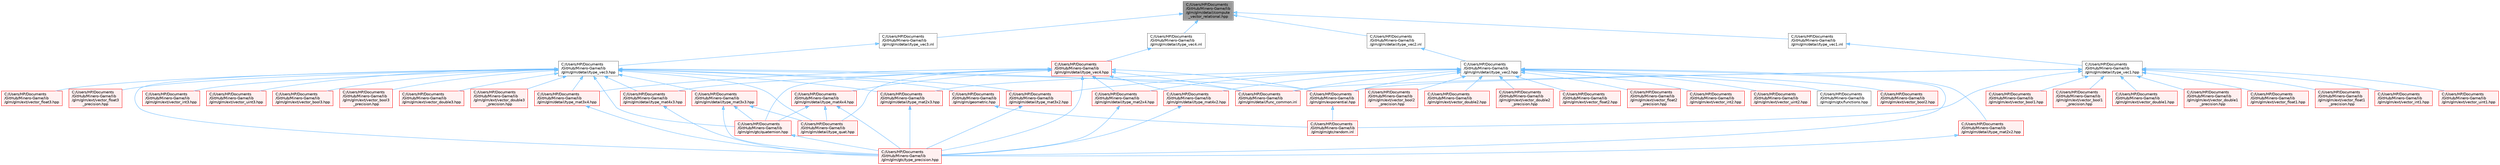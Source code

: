 digraph "C:/Users/HP/Documents/GitHub/Minero-Game/lib/glm/glm/detail/compute_vector_relational.hpp"
{
 // LATEX_PDF_SIZE
  bgcolor="transparent";
  edge [fontname=Helvetica,fontsize=10,labelfontname=Helvetica,labelfontsize=10];
  node [fontname=Helvetica,fontsize=10,shape=box,height=0.2,width=0.4];
  Node1 [id="Node000001",label="C:/Users/HP/Documents\l/GitHub/Minero-Game/lib\l/glm/glm/detail/compute\l_vector_relational.hpp",height=0.2,width=0.4,color="gray40", fillcolor="grey60", style="filled", fontcolor="black",tooltip=" "];
  Node1 -> Node2 [id="edge163_Node000001_Node000002",dir="back",color="steelblue1",style="solid",tooltip=" "];
  Node2 [id="Node000002",label="C:/Users/HP/Documents\l/GitHub/Minero-Game/lib\l/glm/glm/detail/type_vec1.inl",height=0.2,width=0.4,color="grey40", fillcolor="white", style="filled",URL="$lib_2glm_2glm_2detail_2type__vec1_8inl.html",tooltip=" "];
  Node2 -> Node3 [id="edge164_Node000002_Node000003",dir="back",color="steelblue1",style="solid",tooltip=" "];
  Node3 [id="Node000003",label="C:/Users/HP/Documents\l/GitHub/Minero-Game/lib\l/glm/glm/detail/type_vec1.hpp",height=0.2,width=0.4,color="grey40", fillcolor="white", style="filled",URL="$lib_2glm_2glm_2detail_2type__vec1_8hpp.html",tooltip=" "];
  Node3 -> Node4 [id="edge165_Node000003_Node000004",dir="back",color="steelblue1",style="solid",tooltip=" "];
  Node4 [id="Node000004",label="C:/Users/HP/Documents\l/GitHub/Minero-Game/lib\l/glm/glm/detail/func_common.inl",height=0.2,width=0.4,color="red", fillcolor="#FFF0F0", style="filled",URL="$lib_2glm_2glm_2detail_2func__common_8inl.html",tooltip=" "];
  Node3 -> Node169 [id="edge166_Node000003_Node000169",dir="back",color="steelblue1",style="solid",tooltip=" "];
  Node169 [id="Node000169",label="C:/Users/HP/Documents\l/GitHub/Minero-Game/lib\l/glm/glm/exponential.hpp",height=0.2,width=0.4,color="red", fillcolor="#FFF0F0", style="filled",URL="$lib_2glm_2glm_2exponential_8hpp.html",tooltip=" "];
  Node169 -> Node134 [id="edge167_Node000169_Node000134",dir="back",color="steelblue1",style="solid",tooltip=" "];
  Node134 [id="Node000134",label="C:/Users/HP/Documents\l/GitHub/Minero-Game/lib\l/glm/glm/gtc/random.inl",height=0.2,width=0.4,color="red", fillcolor="#FFF0F0", style="filled",URL="$lib_2glm_2glm_2gtc_2random_8inl.html",tooltip=" "];
  Node3 -> Node173 [id="edge168_Node000003_Node000173",dir="back",color="steelblue1",style="solid",tooltip=" "];
  Node173 [id="Node000173",label="C:/Users/HP/Documents\l/GitHub/Minero-Game/lib\l/glm/glm/ext/vector_bool1.hpp",height=0.2,width=0.4,color="red", fillcolor="#FFF0F0", style="filled",URL="$lib_2glm_2glm_2ext_2vector__bool1_8hpp.html",tooltip=" "];
  Node3 -> Node175 [id="edge169_Node000003_Node000175",dir="back",color="steelblue1",style="solid",tooltip=" "];
  Node175 [id="Node000175",label="C:/Users/HP/Documents\l/GitHub/Minero-Game/lib\l/glm/glm/ext/vector_bool1\l_precision.hpp",height=0.2,width=0.4,color="red", fillcolor="#FFF0F0", style="filled",URL="$lib_2glm_2glm_2ext_2vector__bool1__precision_8hpp.html",tooltip=" "];
  Node3 -> Node176 [id="edge170_Node000003_Node000176",dir="back",color="steelblue1",style="solid",tooltip=" "];
  Node176 [id="Node000176",label="C:/Users/HP/Documents\l/GitHub/Minero-Game/lib\l/glm/glm/ext/vector_double1.hpp",height=0.2,width=0.4,color="red", fillcolor="#FFF0F0", style="filled",URL="$lib_2glm_2glm_2ext_2vector__double1_8hpp.html",tooltip=" "];
  Node3 -> Node177 [id="edge171_Node000003_Node000177",dir="back",color="steelblue1",style="solid",tooltip=" "];
  Node177 [id="Node000177",label="C:/Users/HP/Documents\l/GitHub/Minero-Game/lib\l/glm/glm/ext/vector_double1\l_precision.hpp",height=0.2,width=0.4,color="red", fillcolor="#FFF0F0", style="filled",URL="$lib_2glm_2glm_2ext_2vector__double1__precision_8hpp.html",tooltip=" "];
  Node3 -> Node178 [id="edge172_Node000003_Node000178",dir="back",color="steelblue1",style="solid",tooltip=" "];
  Node178 [id="Node000178",label="C:/Users/HP/Documents\l/GitHub/Minero-Game/lib\l/glm/glm/ext/vector_float1.hpp",height=0.2,width=0.4,color="red", fillcolor="#FFF0F0", style="filled",URL="$lib_2glm_2glm_2ext_2vector__float1_8hpp.html",tooltip=" "];
  Node3 -> Node179 [id="edge173_Node000003_Node000179",dir="back",color="steelblue1",style="solid",tooltip=" "];
  Node179 [id="Node000179",label="C:/Users/HP/Documents\l/GitHub/Minero-Game/lib\l/glm/glm/ext/vector_float1\l_precision.hpp",height=0.2,width=0.4,color="red", fillcolor="#FFF0F0", style="filled",URL="$lib_2glm_2glm_2ext_2vector__float1__precision_8hpp.html",tooltip=" "];
  Node3 -> Node180 [id="edge174_Node000003_Node000180",dir="back",color="steelblue1",style="solid",tooltip=" "];
  Node180 [id="Node000180",label="C:/Users/HP/Documents\l/GitHub/Minero-Game/lib\l/glm/glm/ext/vector_int1.hpp",height=0.2,width=0.4,color="red", fillcolor="#FFF0F0", style="filled",URL="$lib_2glm_2glm_2ext_2vector__int1_8hpp.html",tooltip=" "];
  Node3 -> Node182 [id="edge175_Node000003_Node000182",dir="back",color="steelblue1",style="solid",tooltip=" "];
  Node182 [id="Node000182",label="C:/Users/HP/Documents\l/GitHub/Minero-Game/lib\l/glm/glm/ext/vector_uint1.hpp",height=0.2,width=0.4,color="red", fillcolor="#FFF0F0", style="filled",URL="$lib_2glm_2glm_2ext_2vector__uint1_8hpp.html",tooltip=" "];
  Node3 -> Node134 [id="edge176_Node000003_Node000134",dir="back",color="steelblue1",style="solid",tooltip=" "];
  Node1 -> Node184 [id="edge177_Node000001_Node000184",dir="back",color="steelblue1",style="solid",tooltip=" "];
  Node184 [id="Node000184",label="C:/Users/HP/Documents\l/GitHub/Minero-Game/lib\l/glm/glm/detail/type_vec2.inl",height=0.2,width=0.4,color="grey40", fillcolor="white", style="filled",URL="$lib_2glm_2glm_2detail_2type__vec2_8inl.html",tooltip=" "];
  Node184 -> Node185 [id="edge178_Node000184_Node000185",dir="back",color="steelblue1",style="solid",tooltip=" "];
  Node185 [id="Node000185",label="C:/Users/HP/Documents\l/GitHub/Minero-Game/lib\l/glm/glm/detail/type_vec2.hpp",height=0.2,width=0.4,color="grey40", fillcolor="white", style="filled",URL="$lib_2glm_2glm_2detail_2type__vec2_8hpp.html",tooltip=" "];
  Node185 -> Node4 [id="edge179_Node000185_Node000004",dir="back",color="steelblue1",style="solid",tooltip=" "];
  Node185 -> Node14 [id="edge180_Node000185_Node000014",dir="back",color="steelblue1",style="solid",tooltip=" "];
  Node14 [id="Node000014",label="C:/Users/HP/Documents\l/GitHub/Minero-Game/lib\l/glm/glm/detail/type_mat2x2.hpp",height=0.2,width=0.4,color="red", fillcolor="#FFF0F0", style="filled",URL="$lib_2glm_2glm_2detail_2type__mat2x2_8hpp.html",tooltip=" "];
  Node14 -> Node85 [id="edge181_Node000014_Node000085",dir="back",color="steelblue1",style="solid",tooltip=" "];
  Node85 [id="Node000085",label="C:/Users/HP/Documents\l/GitHub/Minero-Game/lib\l/glm/glm/gtc/type_precision.hpp",height=0.2,width=0.4,color="red", fillcolor="#FFF0F0", style="filled",URL="$lib_2glm_2glm_2gtc_2type__precision_8hpp.html",tooltip=" "];
  Node185 -> Node186 [id="edge182_Node000185_Node000186",dir="back",color="steelblue1",style="solid",tooltip=" "];
  Node186 [id="Node000186",label="C:/Users/HP/Documents\l/GitHub/Minero-Game/lib\l/glm/glm/detail/type_mat2x3.hpp",height=0.2,width=0.4,color="red", fillcolor="#FFF0F0", style="filled",URL="$lib_2glm_2glm_2detail_2type__mat2x3_8hpp.html",tooltip=" "];
  Node186 -> Node85 [id="edge183_Node000186_Node000085",dir="back",color="steelblue1",style="solid",tooltip=" "];
  Node185 -> Node196 [id="edge184_Node000185_Node000196",dir="back",color="steelblue1",style="solid",tooltip=" "];
  Node196 [id="Node000196",label="C:/Users/HP/Documents\l/GitHub/Minero-Game/lib\l/glm/glm/detail/type_mat2x4.hpp",height=0.2,width=0.4,color="red", fillcolor="#FFF0F0", style="filled",URL="$lib_2glm_2glm_2detail_2type__mat2x4_8hpp.html",tooltip=" "];
  Node196 -> Node85 [id="edge185_Node000196_Node000085",dir="back",color="steelblue1",style="solid",tooltip=" "];
  Node185 -> Node206 [id="edge186_Node000185_Node000206",dir="back",color="steelblue1",style="solid",tooltip=" "];
  Node206 [id="Node000206",label="C:/Users/HP/Documents\l/GitHub/Minero-Game/lib\l/glm/glm/detail/type_mat3x2.hpp",height=0.2,width=0.4,color="red", fillcolor="#FFF0F0", style="filled",URL="$lib_2glm_2glm_2detail_2type__mat3x2_8hpp.html",tooltip=" "];
  Node206 -> Node85 [id="edge187_Node000206_Node000085",dir="back",color="steelblue1",style="solid",tooltip=" "];
  Node185 -> Node216 [id="edge188_Node000185_Node000216",dir="back",color="steelblue1",style="solid",tooltip=" "];
  Node216 [id="Node000216",label="C:/Users/HP/Documents\l/GitHub/Minero-Game/lib\l/glm/glm/detail/type_mat4x2.hpp",height=0.2,width=0.4,color="red", fillcolor="#FFF0F0", style="filled",URL="$lib_2glm_2glm_2detail_2type__mat4x2_8hpp.html",tooltip=" "];
  Node216 -> Node85 [id="edge189_Node000216_Node000085",dir="back",color="steelblue1",style="solid",tooltip=" "];
  Node185 -> Node169 [id="edge190_Node000185_Node000169",dir="back",color="steelblue1",style="solid",tooltip=" "];
  Node185 -> Node220 [id="edge191_Node000185_Node000220",dir="back",color="steelblue1",style="solid",tooltip=" "];
  Node220 [id="Node000220",label="C:/Users/HP/Documents\l/GitHub/Minero-Game/lib\l/glm/glm/ext/vector_bool2.hpp",height=0.2,width=0.4,color="red", fillcolor="#FFF0F0", style="filled",URL="$lib_2glm_2glm_2ext_2vector__bool2_8hpp.html",tooltip=" "];
  Node185 -> Node222 [id="edge192_Node000185_Node000222",dir="back",color="steelblue1",style="solid",tooltip=" "];
  Node222 [id="Node000222",label="C:/Users/HP/Documents\l/GitHub/Minero-Game/lib\l/glm/glm/ext/vector_bool2\l_precision.hpp",height=0.2,width=0.4,color="red", fillcolor="#FFF0F0", style="filled",URL="$lib_2glm_2glm_2ext_2vector__bool2__precision_8hpp.html",tooltip=" "];
  Node185 -> Node223 [id="edge193_Node000185_Node000223",dir="back",color="steelblue1",style="solid",tooltip=" "];
  Node223 [id="Node000223",label="C:/Users/HP/Documents\l/GitHub/Minero-Game/lib\l/glm/glm/ext/vector_double2.hpp",height=0.2,width=0.4,color="red", fillcolor="#FFF0F0", style="filled",URL="$lib_2glm_2glm_2ext_2vector__double2_8hpp.html",tooltip=" "];
  Node185 -> Node224 [id="edge194_Node000185_Node000224",dir="back",color="steelblue1",style="solid",tooltip=" "];
  Node224 [id="Node000224",label="C:/Users/HP/Documents\l/GitHub/Minero-Game/lib\l/glm/glm/ext/vector_double2\l_precision.hpp",height=0.2,width=0.4,color="red", fillcolor="#FFF0F0", style="filled",URL="$lib_2glm_2glm_2ext_2vector__double2__precision_8hpp.html",tooltip=" "];
  Node185 -> Node225 [id="edge195_Node000185_Node000225",dir="back",color="steelblue1",style="solid",tooltip=" "];
  Node225 [id="Node000225",label="C:/Users/HP/Documents\l/GitHub/Minero-Game/lib\l/glm/glm/ext/vector_float2.hpp",height=0.2,width=0.4,color="red", fillcolor="#FFF0F0", style="filled",URL="$lib_2glm_2glm_2ext_2vector__float2_8hpp.html",tooltip=" "];
  Node185 -> Node226 [id="edge196_Node000185_Node000226",dir="back",color="steelblue1",style="solid",tooltip=" "];
  Node226 [id="Node000226",label="C:/Users/HP/Documents\l/GitHub/Minero-Game/lib\l/glm/glm/ext/vector_float2\l_precision.hpp",height=0.2,width=0.4,color="red", fillcolor="#FFF0F0", style="filled",URL="$lib_2glm_2glm_2ext_2vector__float2__precision_8hpp.html",tooltip=" "];
  Node185 -> Node227 [id="edge197_Node000185_Node000227",dir="back",color="steelblue1",style="solid",tooltip=" "];
  Node227 [id="Node000227",label="C:/Users/HP/Documents\l/GitHub/Minero-Game/lib\l/glm/glm/ext/vector_int2.hpp",height=0.2,width=0.4,color="red", fillcolor="#FFF0F0", style="filled",URL="$lib_2glm_2glm_2ext_2vector__int2_8hpp.html",tooltip=" "];
  Node185 -> Node229 [id="edge198_Node000185_Node000229",dir="back",color="steelblue1",style="solid",tooltip=" "];
  Node229 [id="Node000229",label="C:/Users/HP/Documents\l/GitHub/Minero-Game/lib\l/glm/glm/ext/vector_uint2.hpp",height=0.2,width=0.4,color="red", fillcolor="#FFF0F0", style="filled",URL="$lib_2glm_2glm_2ext_2vector__uint2_8hpp.html",tooltip=" "];
  Node185 -> Node85 [id="edge199_Node000185_Node000085",dir="back",color="steelblue1",style="solid",tooltip=" "];
  Node185 -> Node172 [id="edge200_Node000185_Node000172",dir="back",color="steelblue1",style="solid",tooltip=" "];
  Node172 [id="Node000172",label="C:/Users/HP/Documents\l/GitHub/Minero-Game/lib\l/glm/glm/gtx/functions.hpp",height=0.2,width=0.4,color="grey40", fillcolor="white", style="filled",URL="$lib_2glm_2glm_2gtx_2functions_8hpp.html",tooltip=" "];
  Node1 -> Node231 [id="edge201_Node000001_Node000231",dir="back",color="steelblue1",style="solid",tooltip=" "];
  Node231 [id="Node000231",label="C:/Users/HP/Documents\l/GitHub/Minero-Game/lib\l/glm/glm/detail/type_vec3.inl",height=0.2,width=0.4,color="grey40", fillcolor="white", style="filled",URL="$lib_2glm_2glm_2detail_2type__vec3_8inl.html",tooltip=" "];
  Node231 -> Node232 [id="edge202_Node000231_Node000232",dir="back",color="steelblue1",style="solid",tooltip=" "];
  Node232 [id="Node000232",label="C:/Users/HP/Documents\l/GitHub/Minero-Game/lib\l/glm/glm/detail/type_vec3.hpp",height=0.2,width=0.4,color="grey40", fillcolor="white", style="filled",URL="$lib_2glm_2glm_2detail_2type__vec3_8hpp.html",tooltip=" "];
  Node232 -> Node4 [id="edge203_Node000232_Node000004",dir="back",color="steelblue1",style="solid",tooltip=" "];
  Node232 -> Node186 [id="edge204_Node000232_Node000186",dir="back",color="steelblue1",style="solid",tooltip=" "];
  Node232 -> Node206 [id="edge205_Node000232_Node000206",dir="back",color="steelblue1",style="solid",tooltip=" "];
  Node232 -> Node91 [id="edge206_Node000232_Node000091",dir="back",color="steelblue1",style="solid",tooltip=" "];
  Node91 [id="Node000091",label="C:/Users/HP/Documents\l/GitHub/Minero-Game/lib\l/glm/glm/detail/type_mat3x3.hpp",height=0.2,width=0.4,color="red", fillcolor="#FFF0F0", style="filled",URL="$lib_2glm_2glm_2detail_2type__mat3x3_8hpp.html",tooltip=" "];
  Node91 -> Node92 [id="edge207_Node000091_Node000092",dir="back",color="steelblue1",style="solid",tooltip=" "];
  Node92 [id="Node000092",label="C:/Users/HP/Documents\l/GitHub/Minero-Game/lib\l/glm/glm/detail/type_quat.hpp",height=0.2,width=0.4,color="red", fillcolor="#FFF0F0", style="filled",URL="$lib_2glm_2glm_2detail_2type__quat_8hpp.html",tooltip=" "];
  Node91 -> Node94 [id="edge208_Node000091_Node000094",dir="back",color="steelblue1",style="solid",tooltip=" "];
  Node94 [id="Node000094",label="C:/Users/HP/Documents\l/GitHub/Minero-Game/lib\l/glm/glm/gtc/quaternion.hpp",height=0.2,width=0.4,color="red", fillcolor="#FFF0F0", style="filled",URL="$lib_2glm_2glm_2gtc_2quaternion_8hpp.html",tooltip=" "];
  Node94 -> Node85 [id="edge209_Node000094_Node000085",dir="back",color="steelblue1",style="solid",tooltip=" "];
  Node91 -> Node85 [id="edge210_Node000091_Node000085",dir="back",color="steelblue1",style="solid",tooltip=" "];
  Node232 -> Node233 [id="edge211_Node000232_Node000233",dir="back",color="steelblue1",style="solid",tooltip=" "];
  Node233 [id="Node000233",label="C:/Users/HP/Documents\l/GitHub/Minero-Game/lib\l/glm/glm/detail/type_mat3x4.hpp",height=0.2,width=0.4,color="red", fillcolor="#FFF0F0", style="filled",URL="$lib_2glm_2glm_2detail_2type__mat3x4_8hpp.html",tooltip=" "];
  Node233 -> Node85 [id="edge212_Node000233_Node000085",dir="back",color="steelblue1",style="solid",tooltip=" "];
  Node232 -> Node243 [id="edge213_Node000232_Node000243",dir="back",color="steelblue1",style="solid",tooltip=" "];
  Node243 [id="Node000243",label="C:/Users/HP/Documents\l/GitHub/Minero-Game/lib\l/glm/glm/detail/type_mat4x3.hpp",height=0.2,width=0.4,color="red", fillcolor="#FFF0F0", style="filled",URL="$lib_2glm_2glm_2detail_2type__mat4x3_8hpp.html",tooltip=" "];
  Node243 -> Node85 [id="edge214_Node000243_Node000085",dir="back",color="steelblue1",style="solid",tooltip=" "];
  Node232 -> Node92 [id="edge215_Node000232_Node000092",dir="back",color="steelblue1",style="solid",tooltip=" "];
  Node232 -> Node169 [id="edge216_Node000232_Node000169",dir="back",color="steelblue1",style="solid",tooltip=" "];
  Node232 -> Node253 [id="edge217_Node000232_Node000253",dir="back",color="steelblue1",style="solid",tooltip=" "];
  Node253 [id="Node000253",label="C:/Users/HP/Documents\l/GitHub/Minero-Game/lib\l/glm/glm/ext/vector_bool3.hpp",height=0.2,width=0.4,color="red", fillcolor="#FFF0F0", style="filled",URL="$lib_2glm_2glm_2ext_2vector__bool3_8hpp.html",tooltip=" "];
  Node232 -> Node256 [id="edge218_Node000232_Node000256",dir="back",color="steelblue1",style="solid",tooltip=" "];
  Node256 [id="Node000256",label="C:/Users/HP/Documents\l/GitHub/Minero-Game/lib\l/glm/glm/ext/vector_bool3\l_precision.hpp",height=0.2,width=0.4,color="red", fillcolor="#FFF0F0", style="filled",URL="$lib_2glm_2glm_2ext_2vector__bool3__precision_8hpp.html",tooltip=" "];
  Node232 -> Node257 [id="edge219_Node000232_Node000257",dir="back",color="steelblue1",style="solid",tooltip=" "];
  Node257 [id="Node000257",label="C:/Users/HP/Documents\l/GitHub/Minero-Game/lib\l/glm/glm/ext/vector_double3.hpp",height=0.2,width=0.4,color="red", fillcolor="#FFF0F0", style="filled",URL="$lib_2glm_2glm_2ext_2vector__double3_8hpp.html",tooltip=" "];
  Node232 -> Node258 [id="edge220_Node000232_Node000258",dir="back",color="steelblue1",style="solid",tooltip=" "];
  Node258 [id="Node000258",label="C:/Users/HP/Documents\l/GitHub/Minero-Game/lib\l/glm/glm/ext/vector_double3\l_precision.hpp",height=0.2,width=0.4,color="red", fillcolor="#FFF0F0", style="filled",URL="$lib_2glm_2glm_2ext_2vector__double3__precision_8hpp.html",tooltip=" "];
  Node232 -> Node259 [id="edge221_Node000232_Node000259",dir="back",color="steelblue1",style="solid",tooltip=" "];
  Node259 [id="Node000259",label="C:/Users/HP/Documents\l/GitHub/Minero-Game/lib\l/glm/glm/ext/vector_float3.hpp",height=0.2,width=0.4,color="red", fillcolor="#FFF0F0", style="filled",URL="$lib_2glm_2glm_2ext_2vector__float3_8hpp.html",tooltip=" "];
  Node232 -> Node260 [id="edge222_Node000232_Node000260",dir="back",color="steelblue1",style="solid",tooltip=" "];
  Node260 [id="Node000260",label="C:/Users/HP/Documents\l/GitHub/Minero-Game/lib\l/glm/glm/ext/vector_float3\l_precision.hpp",height=0.2,width=0.4,color="red", fillcolor="#FFF0F0", style="filled",URL="$lib_2glm_2glm_2ext_2vector__float3__precision_8hpp.html",tooltip=" "];
  Node232 -> Node261 [id="edge223_Node000232_Node000261",dir="back",color="steelblue1",style="solid",tooltip=" "];
  Node261 [id="Node000261",label="C:/Users/HP/Documents\l/GitHub/Minero-Game/lib\l/glm/glm/ext/vector_int3.hpp",height=0.2,width=0.4,color="red", fillcolor="#FFF0F0", style="filled",URL="$lib_2glm_2glm_2ext_2vector__int3_8hpp.html",tooltip=" "];
  Node232 -> Node263 [id="edge224_Node000232_Node000263",dir="back",color="steelblue1",style="solid",tooltip=" "];
  Node263 [id="Node000263",label="C:/Users/HP/Documents\l/GitHub/Minero-Game/lib\l/glm/glm/ext/vector_uint3.hpp",height=0.2,width=0.4,color="red", fillcolor="#FFF0F0", style="filled",URL="$lib_2glm_2glm_2ext_2vector__uint3_8hpp.html",tooltip=" "];
  Node232 -> Node10 [id="edge225_Node000232_Node000010",dir="back",color="steelblue1",style="solid",tooltip=" "];
  Node10 [id="Node000010",label="C:/Users/HP/Documents\l/GitHub/Minero-Game/lib\l/glm/glm/geometric.hpp",height=0.2,width=0.4,color="red", fillcolor="#FFF0F0", style="filled",URL="$lib_2glm_2glm_2geometric_8hpp.html",tooltip=" "];
  Node10 -> Node134 [id="edge226_Node000010_Node000134",dir="back",color="steelblue1",style="solid",tooltip=" "];
  Node232 -> Node94 [id="edge227_Node000232_Node000094",dir="back",color="steelblue1",style="solid",tooltip=" "];
  Node232 -> Node85 [id="edge228_Node000232_Node000085",dir="back",color="steelblue1",style="solid",tooltip=" "];
  Node1 -> Node265 [id="edge229_Node000001_Node000265",dir="back",color="steelblue1",style="solid",tooltip=" "];
  Node265 [id="Node000265",label="C:/Users/HP/Documents\l/GitHub/Minero-Game/lib\l/glm/glm/detail/type_vec4.inl",height=0.2,width=0.4,color="grey40", fillcolor="white", style="filled",URL="$lib_2glm_2glm_2detail_2type__vec4_8inl.html",tooltip=" "];
  Node265 -> Node266 [id="edge230_Node000265_Node000266",dir="back",color="steelblue1",style="solid",tooltip=" "];
  Node266 [id="Node000266",label="C:/Users/HP/Documents\l/GitHub/Minero-Game/lib\l/glm/glm/detail/type_vec4.hpp",height=0.2,width=0.4,color="red", fillcolor="#FFF0F0", style="filled",URL="$lib_2glm_2glm_2detail_2type__vec4_8hpp.html",tooltip=" "];
  Node266 -> Node4 [id="edge231_Node000266_Node000004",dir="back",color="steelblue1",style="solid",tooltip=" "];
  Node266 -> Node196 [id="edge232_Node000266_Node000196",dir="back",color="steelblue1",style="solid",tooltip=" "];
  Node266 -> Node233 [id="edge233_Node000266_Node000233",dir="back",color="steelblue1",style="solid",tooltip=" "];
  Node266 -> Node216 [id="edge234_Node000266_Node000216",dir="back",color="steelblue1",style="solid",tooltip=" "];
  Node266 -> Node243 [id="edge235_Node000266_Node000243",dir="back",color="steelblue1",style="solid",tooltip=" "];
  Node266 -> Node111 [id="edge236_Node000266_Node000111",dir="back",color="steelblue1",style="solid",tooltip=" "];
  Node111 [id="Node000111",label="C:/Users/HP/Documents\l/GitHub/Minero-Game/lib\l/glm/glm/detail/type_mat4x4.hpp",height=0.2,width=0.4,color="red", fillcolor="#FFF0F0", style="filled",URL="$lib_2glm_2glm_2detail_2type__mat4x4_8hpp.html",tooltip=" "];
  Node111 -> Node92 [id="edge237_Node000111_Node000092",dir="back",color="steelblue1",style="solid",tooltip=" "];
  Node111 -> Node94 [id="edge238_Node000111_Node000094",dir="back",color="steelblue1",style="solid",tooltip=" "];
  Node111 -> Node85 [id="edge239_Node000111_Node000085",dir="back",color="steelblue1",style="solid",tooltip=" "];
  Node266 -> Node92 [id="edge240_Node000266_Node000092",dir="back",color="steelblue1",style="solid",tooltip=" "];
  Node266 -> Node169 [id="edge241_Node000266_Node000169",dir="back",color="steelblue1",style="solid",tooltip=" "];
  Node266 -> Node94 [id="edge242_Node000266_Node000094",dir="back",color="steelblue1",style="solid",tooltip=" "];
  Node266 -> Node85 [id="edge243_Node000266_Node000085",dir="back",color="steelblue1",style="solid",tooltip=" "];
}
